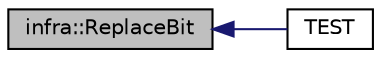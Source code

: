 digraph "infra::ReplaceBit"
{
 // INTERACTIVE_SVG=YES
  edge [fontname="Helvetica",fontsize="10",labelfontname="Helvetica",labelfontsize="10"];
  node [fontname="Helvetica",fontsize="10",shape=record];
  rankdir="LR";
  Node1074 [label="infra::ReplaceBit",height=0.2,width=0.4,color="black", fillcolor="grey75", style="filled", fontcolor="black"];
  Node1074 -> Node1075 [dir="back",color="midnightblue",fontsize="10",style="solid",fontname="Helvetica"];
  Node1075 [label="TEST",height=0.2,width=0.4,color="black", fillcolor="white", style="filled",URL="$d7/d4f/_test_bit_logic_8cpp.html#a32e71b0238647313fa415daa42ca1928"];
}
